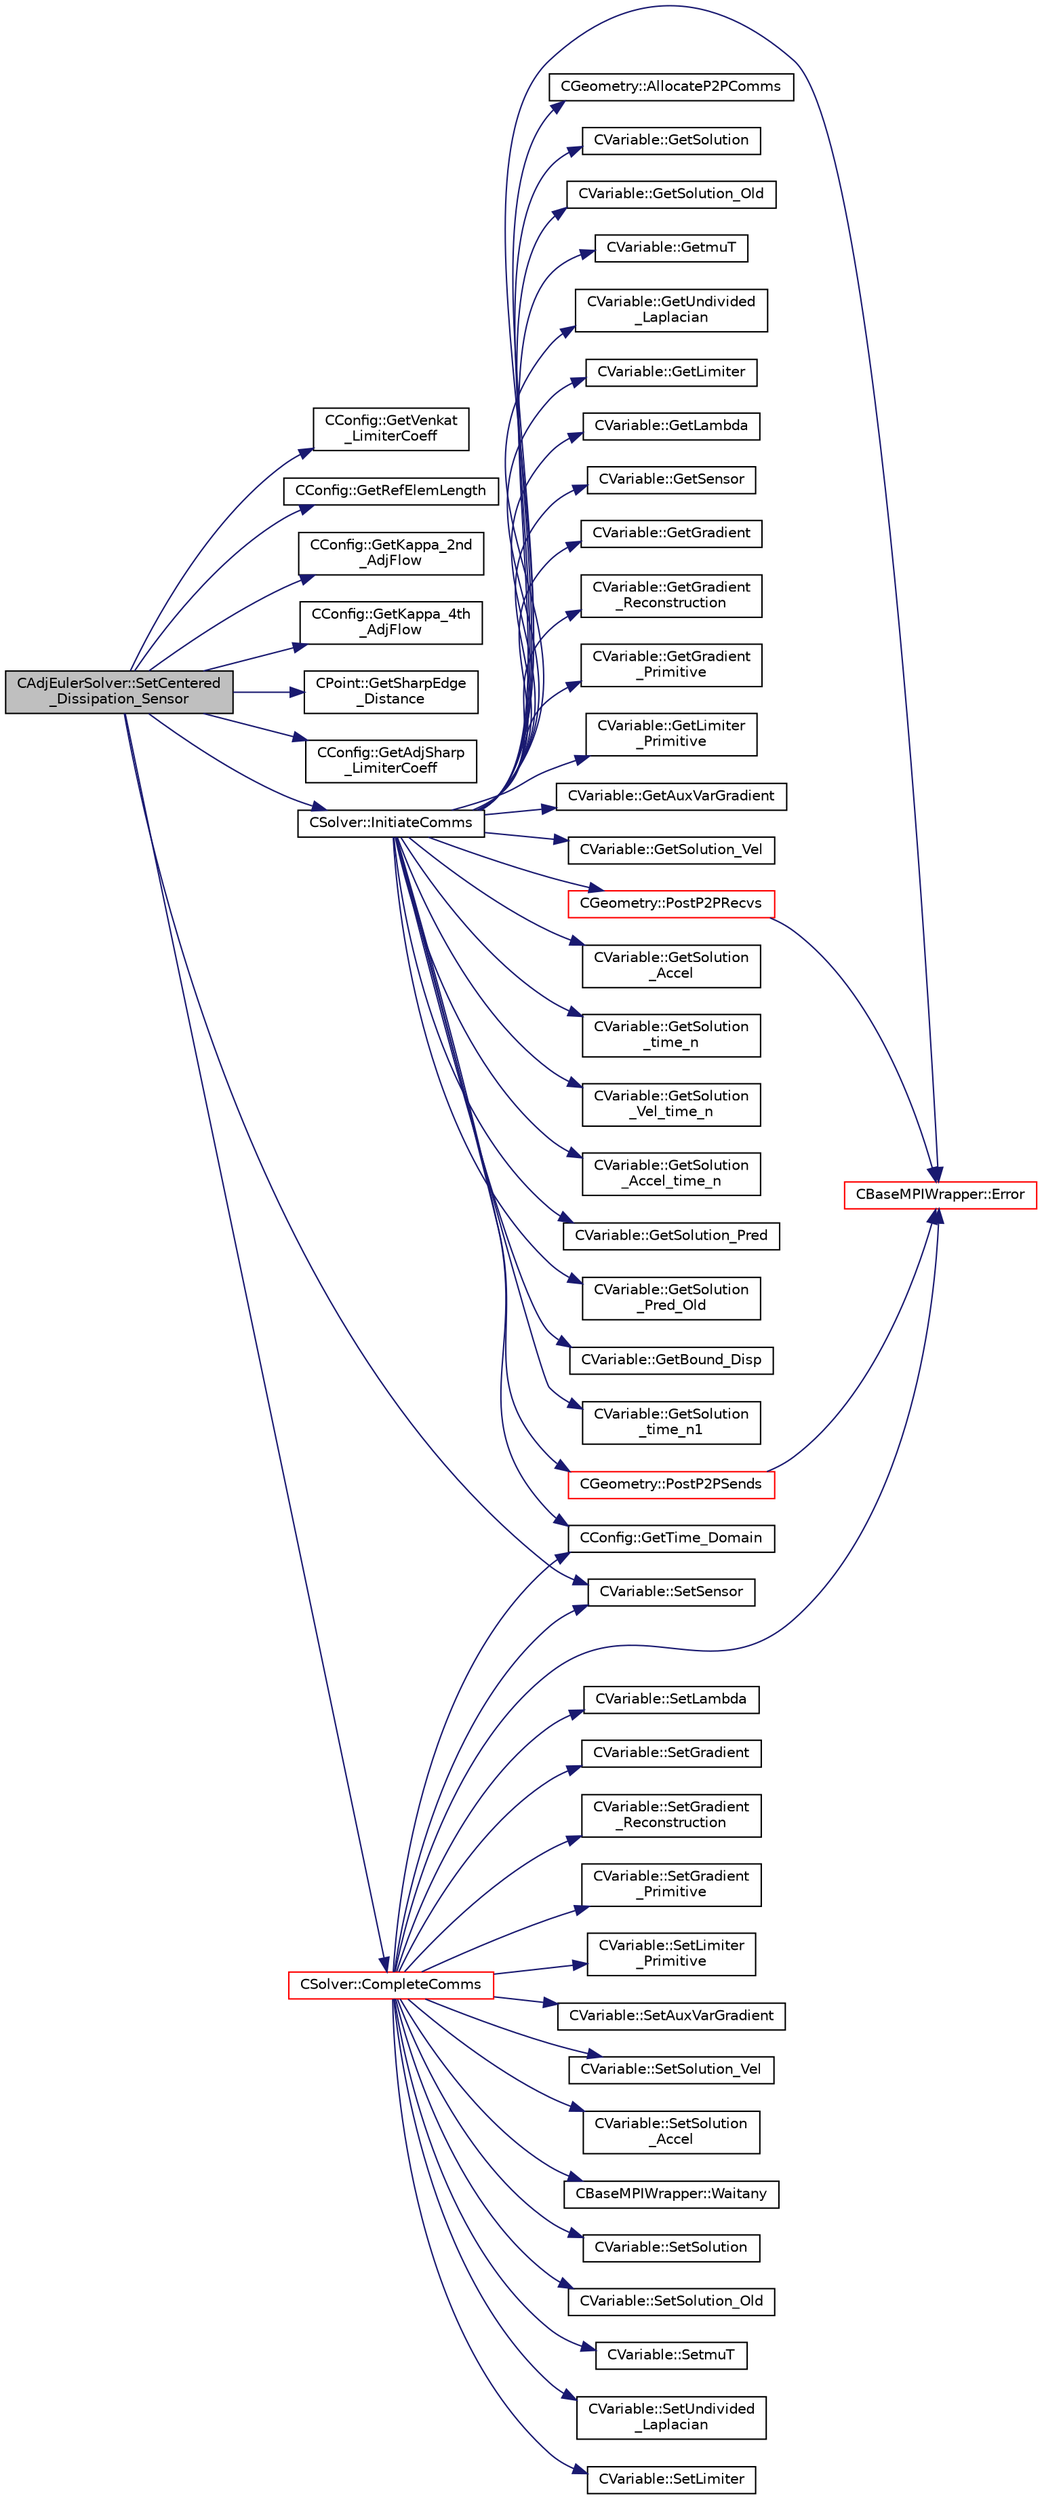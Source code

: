 digraph "CAdjEulerSolver::SetCentered_Dissipation_Sensor"
{
  edge [fontname="Helvetica",fontsize="10",labelfontname="Helvetica",labelfontsize="10"];
  node [fontname="Helvetica",fontsize="10",shape=record];
  rankdir="LR";
  Node1048 [label="CAdjEulerSolver::SetCentered\l_Dissipation_Sensor",height=0.2,width=0.4,color="black", fillcolor="grey75", style="filled", fontcolor="black"];
  Node1048 -> Node1049 [color="midnightblue",fontsize="10",style="solid",fontname="Helvetica"];
  Node1049 [label="CConfig::GetVenkat\l_LimiterCoeff",height=0.2,width=0.4,color="black", fillcolor="white", style="filled",URL="$class_c_config.html#a7c9a37fc529a0e40f642ea7493c0f984",tooltip="Get the value of limiter coefficient. "];
  Node1048 -> Node1050 [color="midnightblue",fontsize="10",style="solid",fontname="Helvetica"];
  Node1050 [label="CConfig::GetRefElemLength",height=0.2,width=0.4,color="black", fillcolor="white", style="filled",URL="$class_c_config.html#ad5181b03db54ee2a993a9adb56af8bb8",tooltip="Get the reference element length for computing the slope limiting epsilon. "];
  Node1048 -> Node1051 [color="midnightblue",fontsize="10",style="solid",fontname="Helvetica"];
  Node1051 [label="CConfig::GetKappa_2nd\l_AdjFlow",height=0.2,width=0.4,color="black", fillcolor="white", style="filled",URL="$class_c_config.html#a7df31afd2bbaad4c68567cc717c5f6c5",tooltip="Value of the calibrated constant for the high order method (center scheme). "];
  Node1048 -> Node1052 [color="midnightblue",fontsize="10",style="solid",fontname="Helvetica"];
  Node1052 [label="CConfig::GetKappa_4th\l_AdjFlow",height=0.2,width=0.4,color="black", fillcolor="white", style="filled",URL="$class_c_config.html#a58fab477828897b873a07c89fc011294",tooltip="Value of the calibrated constant for the high order method (center scheme). "];
  Node1048 -> Node1053 [color="midnightblue",fontsize="10",style="solid",fontname="Helvetica"];
  Node1053 [label="CPoint::GetSharpEdge\l_Distance",height=0.2,width=0.4,color="black", fillcolor="white", style="filled",URL="$class_c_point.html#aee24c111e6154c620a13be15dff0b5e1",tooltip="Get the value of the distance to a sharp edge. "];
  Node1048 -> Node1054 [color="midnightblue",fontsize="10",style="solid",fontname="Helvetica"];
  Node1054 [label="CConfig::GetAdjSharp\l_LimiterCoeff",height=0.2,width=0.4,color="black", fillcolor="white", style="filled",URL="$class_c_config.html#ad73417c1bca6d256bdc6c012d9dfd781",tooltip="Get the value of sharp edge limiter. "];
  Node1048 -> Node1055 [color="midnightblue",fontsize="10",style="solid",fontname="Helvetica"];
  Node1055 [label="CVariable::SetSensor",height=0.2,width=0.4,color="black", fillcolor="white", style="filled",URL="$class_c_variable.html#a79ebe4ea3cc8eccd8b004256c5492a9e",tooltip="Set pressure sensor. "];
  Node1048 -> Node1056 [color="midnightblue",fontsize="10",style="solid",fontname="Helvetica"];
  Node1056 [label="CSolver::InitiateComms",height=0.2,width=0.4,color="black", fillcolor="white", style="filled",URL="$class_c_solver.html#a68ef94bc50683bd1f1d750b4a8cb7351",tooltip="Routine to load a solver quantity into the data structures for MPI point-to-point communication and t..."];
  Node1056 -> Node1057 [color="midnightblue",fontsize="10",style="solid",fontname="Helvetica"];
  Node1057 [label="CConfig::GetTime_Domain",height=0.2,width=0.4,color="black", fillcolor="white", style="filled",URL="$class_c_config.html#a6a11350b3c8d7577318be43cda6f7292",tooltip="Check if the multizone problem is solved for time domain. "];
  Node1056 -> Node1058 [color="midnightblue",fontsize="10",style="solid",fontname="Helvetica"];
  Node1058 [label="CBaseMPIWrapper::Error",height=0.2,width=0.4,color="red", fillcolor="white", style="filled",URL="$class_c_base_m_p_i_wrapper.html#a04457c47629bda56704e6a8804833eeb"];
  Node1056 -> Node1060 [color="midnightblue",fontsize="10",style="solid",fontname="Helvetica"];
  Node1060 [label="CGeometry::AllocateP2PComms",height=0.2,width=0.4,color="black", fillcolor="white", style="filled",URL="$class_c_geometry.html#ab8d78a9f4017431b7542e154f58a7e63",tooltip="Routine to allocate buffers for point-to-point MPI communications. Also called to dynamically realloc..."];
  Node1056 -> Node1061 [color="midnightblue",fontsize="10",style="solid",fontname="Helvetica"];
  Node1061 [label="CGeometry::PostP2PRecvs",height=0.2,width=0.4,color="red", fillcolor="white", style="filled",URL="$class_c_geometry.html#a35dd847b43dad069e3d73e376a0f32fb",tooltip="Routine to launch non-blocking recvs only for all point-to-point communication with neighboring parti..."];
  Node1061 -> Node1058 [color="midnightblue",fontsize="10",style="solid",fontname="Helvetica"];
  Node1056 -> Node1063 [color="midnightblue",fontsize="10",style="solid",fontname="Helvetica"];
  Node1063 [label="CVariable::GetSolution",height=0.2,width=0.4,color="black", fillcolor="white", style="filled",URL="$class_c_variable.html#a261483e39c23c1de7cb9aea7e917c121",tooltip="Get the solution. "];
  Node1056 -> Node1064 [color="midnightblue",fontsize="10",style="solid",fontname="Helvetica"];
  Node1064 [label="CVariable::GetSolution_Old",height=0.2,width=0.4,color="black", fillcolor="white", style="filled",URL="$class_c_variable.html#a70a9df6b6cc631f9c3b9a3ef7b3ecfe4",tooltip="Get the old solution of the problem (Runge-Kutta method) "];
  Node1056 -> Node1065 [color="midnightblue",fontsize="10",style="solid",fontname="Helvetica"];
  Node1065 [label="CVariable::GetmuT",height=0.2,width=0.4,color="black", fillcolor="white", style="filled",URL="$class_c_variable.html#ad35ee29420764dda0bbb574f7a7253e7",tooltip="Get the value of the eddy viscosity. "];
  Node1056 -> Node1066 [color="midnightblue",fontsize="10",style="solid",fontname="Helvetica"];
  Node1066 [label="CVariable::GetUndivided\l_Laplacian",height=0.2,width=0.4,color="black", fillcolor="white", style="filled",URL="$class_c_variable.html#a1dd90f7826e65b6b9fe15becaf82b1af",tooltip="Get the undivided laplacian of the solution. "];
  Node1056 -> Node1067 [color="midnightblue",fontsize="10",style="solid",fontname="Helvetica"];
  Node1067 [label="CVariable::GetLimiter",height=0.2,width=0.4,color="black", fillcolor="white", style="filled",URL="$class_c_variable.html#a9575966f5c250fca5f6c6ff4f2dd7558",tooltip="Get the value of the slope limiter. "];
  Node1056 -> Node1068 [color="midnightblue",fontsize="10",style="solid",fontname="Helvetica"];
  Node1068 [label="CVariable::GetLambda",height=0.2,width=0.4,color="black", fillcolor="white", style="filled",URL="$class_c_variable.html#af0b6afbd2666eab791d902f50fc3e869",tooltip="Get the value of the spectral radius. "];
  Node1056 -> Node1069 [color="midnightblue",fontsize="10",style="solid",fontname="Helvetica"];
  Node1069 [label="CVariable::GetSensor",height=0.2,width=0.4,color="black", fillcolor="white", style="filled",URL="$class_c_variable.html#afec545423f883bcd961ac9f1e5d18dd2",tooltip="Get the pressure sensor. "];
  Node1056 -> Node1070 [color="midnightblue",fontsize="10",style="solid",fontname="Helvetica"];
  Node1070 [label="CVariable::GetGradient",height=0.2,width=0.4,color="black", fillcolor="white", style="filled",URL="$class_c_variable.html#a7b58da4a928d622e7c2d4b4db047769d",tooltip="Get the value of the solution gradient. "];
  Node1056 -> Node1071 [color="midnightblue",fontsize="10",style="solid",fontname="Helvetica"];
  Node1071 [label="CVariable::GetGradient\l_Reconstruction",height=0.2,width=0.4,color="black", fillcolor="white", style="filled",URL="$class_c_variable.html#a977f02338e95faf16da03dceb858d21b",tooltip="Get the value of the primitive gradient for MUSCL reconstruction. "];
  Node1056 -> Node1072 [color="midnightblue",fontsize="10",style="solid",fontname="Helvetica"];
  Node1072 [label="CVariable::GetGradient\l_Primitive",height=0.2,width=0.4,color="black", fillcolor="white", style="filled",URL="$class_c_variable.html#a8b7f4e020a837b1fe639e8d875f964d5",tooltip="A virtual member. "];
  Node1056 -> Node1073 [color="midnightblue",fontsize="10",style="solid",fontname="Helvetica"];
  Node1073 [label="CVariable::GetLimiter\l_Primitive",height=0.2,width=0.4,color="black", fillcolor="white", style="filled",URL="$class_c_variable.html#a16ceb9b6d42113b37bb6f19652b22ed4",tooltip="A virtual member. "];
  Node1056 -> Node1074 [color="midnightblue",fontsize="10",style="solid",fontname="Helvetica"];
  Node1074 [label="CVariable::GetAuxVarGradient",height=0.2,width=0.4,color="black", fillcolor="white", style="filled",URL="$class_c_variable.html#a834d120ef94368df0db7b3b96a7a324c",tooltip="Get the gradient of the auxiliary variable. "];
  Node1056 -> Node1075 [color="midnightblue",fontsize="10",style="solid",fontname="Helvetica"];
  Node1075 [label="CVariable::GetSolution_Vel",height=0.2,width=0.4,color="black", fillcolor="white", style="filled",URL="$class_c_variable.html#ae403ee21871629716cbabead1c587dac",tooltip="Get the velocity (Structural Analysis). "];
  Node1056 -> Node1076 [color="midnightblue",fontsize="10",style="solid",fontname="Helvetica"];
  Node1076 [label="CVariable::GetSolution\l_Accel",height=0.2,width=0.4,color="black", fillcolor="white", style="filled",URL="$class_c_variable.html#aef2fdf091198070a00d12cdb4dea3ff6",tooltip="Get the acceleration (Structural Analysis). "];
  Node1056 -> Node1077 [color="midnightblue",fontsize="10",style="solid",fontname="Helvetica"];
  Node1077 [label="CVariable::GetSolution\l_time_n",height=0.2,width=0.4,color="black", fillcolor="white", style="filled",URL="$class_c_variable.html#a9162db789c2ca2b71159697cc500fcce",tooltip="Get the solution at time n. "];
  Node1056 -> Node1078 [color="midnightblue",fontsize="10",style="solid",fontname="Helvetica"];
  Node1078 [label="CVariable::GetSolution\l_Vel_time_n",height=0.2,width=0.4,color="black", fillcolor="white", style="filled",URL="$class_c_variable.html#ab36e9bb95a17f0561a94edb80f1ca4c0",tooltip="Get the velocity of the nodes (Structural Analysis) at time n. "];
  Node1056 -> Node1079 [color="midnightblue",fontsize="10",style="solid",fontname="Helvetica"];
  Node1079 [label="CVariable::GetSolution\l_Accel_time_n",height=0.2,width=0.4,color="black", fillcolor="white", style="filled",URL="$class_c_variable.html#acb493936a05287142a6257122f5cefb5",tooltip="Get the acceleration of the nodes (Structural Analysis) at time n. "];
  Node1056 -> Node1080 [color="midnightblue",fontsize="10",style="solid",fontname="Helvetica"];
  Node1080 [label="CVariable::GetSolution_Pred",height=0.2,width=0.4,color="black", fillcolor="white", style="filled",URL="$class_c_variable.html#adba4a8e082e70a9a6fe5d1d9c6e5c820",tooltip="A virtual member. Get the value of the solution predictor. "];
  Node1056 -> Node1081 [color="midnightblue",fontsize="10",style="solid",fontname="Helvetica"];
  Node1081 [label="CVariable::GetSolution\l_Pred_Old",height=0.2,width=0.4,color="black", fillcolor="white", style="filled",URL="$class_c_variable.html#a626f4cad3d20be125e844b9076e44e07",tooltip="A virtual member. Get the value of the solution predictor. "];
  Node1056 -> Node1082 [color="midnightblue",fontsize="10",style="solid",fontname="Helvetica"];
  Node1082 [label="CVariable::GetBound_Disp",height=0.2,width=0.4,color="black", fillcolor="white", style="filled",URL="$class_c_variable.html#a7e382eae45700e5c1e8973292c08f128",tooltip="A virtual member. Get the value of the displacement imposed at the boundary. "];
  Node1056 -> Node1083 [color="midnightblue",fontsize="10",style="solid",fontname="Helvetica"];
  Node1083 [label="CVariable::GetSolution\l_time_n1",height=0.2,width=0.4,color="black", fillcolor="white", style="filled",URL="$class_c_variable.html#a584e438afb716aa0ffce4ccc9b469ef6",tooltip="Get the solution at time n-1. "];
  Node1056 -> Node1084 [color="midnightblue",fontsize="10",style="solid",fontname="Helvetica"];
  Node1084 [label="CGeometry::PostP2PSends",height=0.2,width=0.4,color="red", fillcolor="white", style="filled",URL="$class_c_geometry.html#a3db8e369fc532db7a85a27fbb01056fe",tooltip="Routine to launch a single non-blocking send once the buffer is loaded for a point-to-point commucati..."];
  Node1084 -> Node1058 [color="midnightblue",fontsize="10",style="solid",fontname="Helvetica"];
  Node1048 -> Node1086 [color="midnightblue",fontsize="10",style="solid",fontname="Helvetica"];
  Node1086 [label="CSolver::CompleteComms",height=0.2,width=0.4,color="red", fillcolor="white", style="filled",URL="$class_c_solver.html#a8d3046ad54e177f0705a2bff99c1cf16",tooltip="Routine to complete the set of non-blocking communications launched by InitiateComms() and unpacking ..."];
  Node1086 -> Node1087 [color="midnightblue",fontsize="10",style="solid",fontname="Helvetica"];
  Node1087 [label="CBaseMPIWrapper::Waitany",height=0.2,width=0.4,color="black", fillcolor="white", style="filled",URL="$class_c_base_m_p_i_wrapper.html#ade364e6661c9eec2070a2448dbb5750b"];
  Node1086 -> Node1088 [color="midnightblue",fontsize="10",style="solid",fontname="Helvetica"];
  Node1088 [label="CVariable::SetSolution",height=0.2,width=0.4,color="black", fillcolor="white", style="filled",URL="$class_c_variable.html#a22fbbd7bc6491672843000644a05c6a5",tooltip="Set the value of the solution, all variables. "];
  Node1086 -> Node1089 [color="midnightblue",fontsize="10",style="solid",fontname="Helvetica"];
  Node1089 [label="CVariable::SetSolution_Old",height=0.2,width=0.4,color="black", fillcolor="white", style="filled",URL="$class_c_variable.html#a6ee4d8d450971204cc054a33d6473732",tooltip="Set the value of the old solution. "];
  Node1086 -> Node1090 [color="midnightblue",fontsize="10",style="solid",fontname="Helvetica"];
  Node1090 [label="CVariable::SetmuT",height=0.2,width=0.4,color="black", fillcolor="white", style="filled",URL="$class_c_variable.html#a91256a1e927c5a529d853d0f127243de",tooltip="Set the value of the eddy viscosity. "];
  Node1086 -> Node1091 [color="midnightblue",fontsize="10",style="solid",fontname="Helvetica"];
  Node1091 [label="CVariable::SetUndivided\l_Laplacian",height=0.2,width=0.4,color="black", fillcolor="white", style="filled",URL="$class_c_variable.html#ad3ffccf8e47dccac8bb71b4d8fdbc1be",tooltip="Set the value of the undivided laplacian of the solution. "];
  Node1086 -> Node1092 [color="midnightblue",fontsize="10",style="solid",fontname="Helvetica"];
  Node1092 [label="CVariable::SetLimiter",height=0.2,width=0.4,color="black", fillcolor="white", style="filled",URL="$class_c_variable.html#a7facd577dde974e01c3de9b6f273232e",tooltip="Set the value of the limiter. "];
  Node1086 -> Node1093 [color="midnightblue",fontsize="10",style="solid",fontname="Helvetica"];
  Node1093 [label="CVariable::SetLambda",height=0.2,width=0.4,color="black", fillcolor="white", style="filled",URL="$class_c_variable.html#afc0086076d62561f31a39f774c297428",tooltip="Set the value of the spectral radius. "];
  Node1086 -> Node1055 [color="midnightblue",fontsize="10",style="solid",fontname="Helvetica"];
  Node1086 -> Node1094 [color="midnightblue",fontsize="10",style="solid",fontname="Helvetica"];
  Node1094 [label="CVariable::SetGradient",height=0.2,width=0.4,color="black", fillcolor="white", style="filled",URL="$class_c_variable.html#ac8c7b0cf3048fa7610597fe9660bc325",tooltip="Set the gradient of the solution. "];
  Node1086 -> Node1095 [color="midnightblue",fontsize="10",style="solid",fontname="Helvetica"];
  Node1095 [label="CVariable::SetGradient\l_Reconstruction",height=0.2,width=0.4,color="black", fillcolor="white", style="filled",URL="$class_c_variable.html#a028a17ae05aea6ae047a4a24cf595e5c",tooltip="Set the value of the primitive gradient for MUSCL reconstruction. "];
  Node1086 -> Node1096 [color="midnightblue",fontsize="10",style="solid",fontname="Helvetica"];
  Node1096 [label="CVariable::SetGradient\l_Primitive",height=0.2,width=0.4,color="black", fillcolor="white", style="filled",URL="$class_c_variable.html#af9d9b7322a36b5c571fa7dbf7af962d4",tooltip="A virtual member. "];
  Node1086 -> Node1097 [color="midnightblue",fontsize="10",style="solid",fontname="Helvetica"];
  Node1097 [label="CVariable::SetLimiter\l_Primitive",height=0.2,width=0.4,color="black", fillcolor="white", style="filled",URL="$class_c_variable.html#ad15ea628a697bf3c3b8b85ca2b5d8367",tooltip="A virtual member. "];
  Node1086 -> Node1098 [color="midnightblue",fontsize="10",style="solid",fontname="Helvetica"];
  Node1098 [label="CVariable::SetAuxVarGradient",height=0.2,width=0.4,color="black", fillcolor="white", style="filled",URL="$class_c_variable.html#a03a0b006cd76898e2cdcae71a21b6f41",tooltip="Set the value of the auxiliary variable gradient. "];
  Node1086 -> Node1057 [color="midnightblue",fontsize="10",style="solid",fontname="Helvetica"];
  Node1086 -> Node1099 [color="midnightblue",fontsize="10",style="solid",fontname="Helvetica"];
  Node1099 [label="CVariable::SetSolution_Vel",height=0.2,width=0.4,color="black", fillcolor="white", style="filled",URL="$class_c_variable.html#a5c1430d98acd399f1371f23e6fae053f",tooltip="Set the value of the velocity (Structural Analysis). "];
  Node1086 -> Node1100 [color="midnightblue",fontsize="10",style="solid",fontname="Helvetica"];
  Node1100 [label="CVariable::SetSolution\l_Accel",height=0.2,width=0.4,color="black", fillcolor="white", style="filled",URL="$class_c_variable.html#af87029baec777039085fb1ff17ee9555",tooltip="Set the value of the acceleration (Structural Analysis). "];
  Node1086 -> Node1058 [color="midnightblue",fontsize="10",style="solid",fontname="Helvetica"];
}
